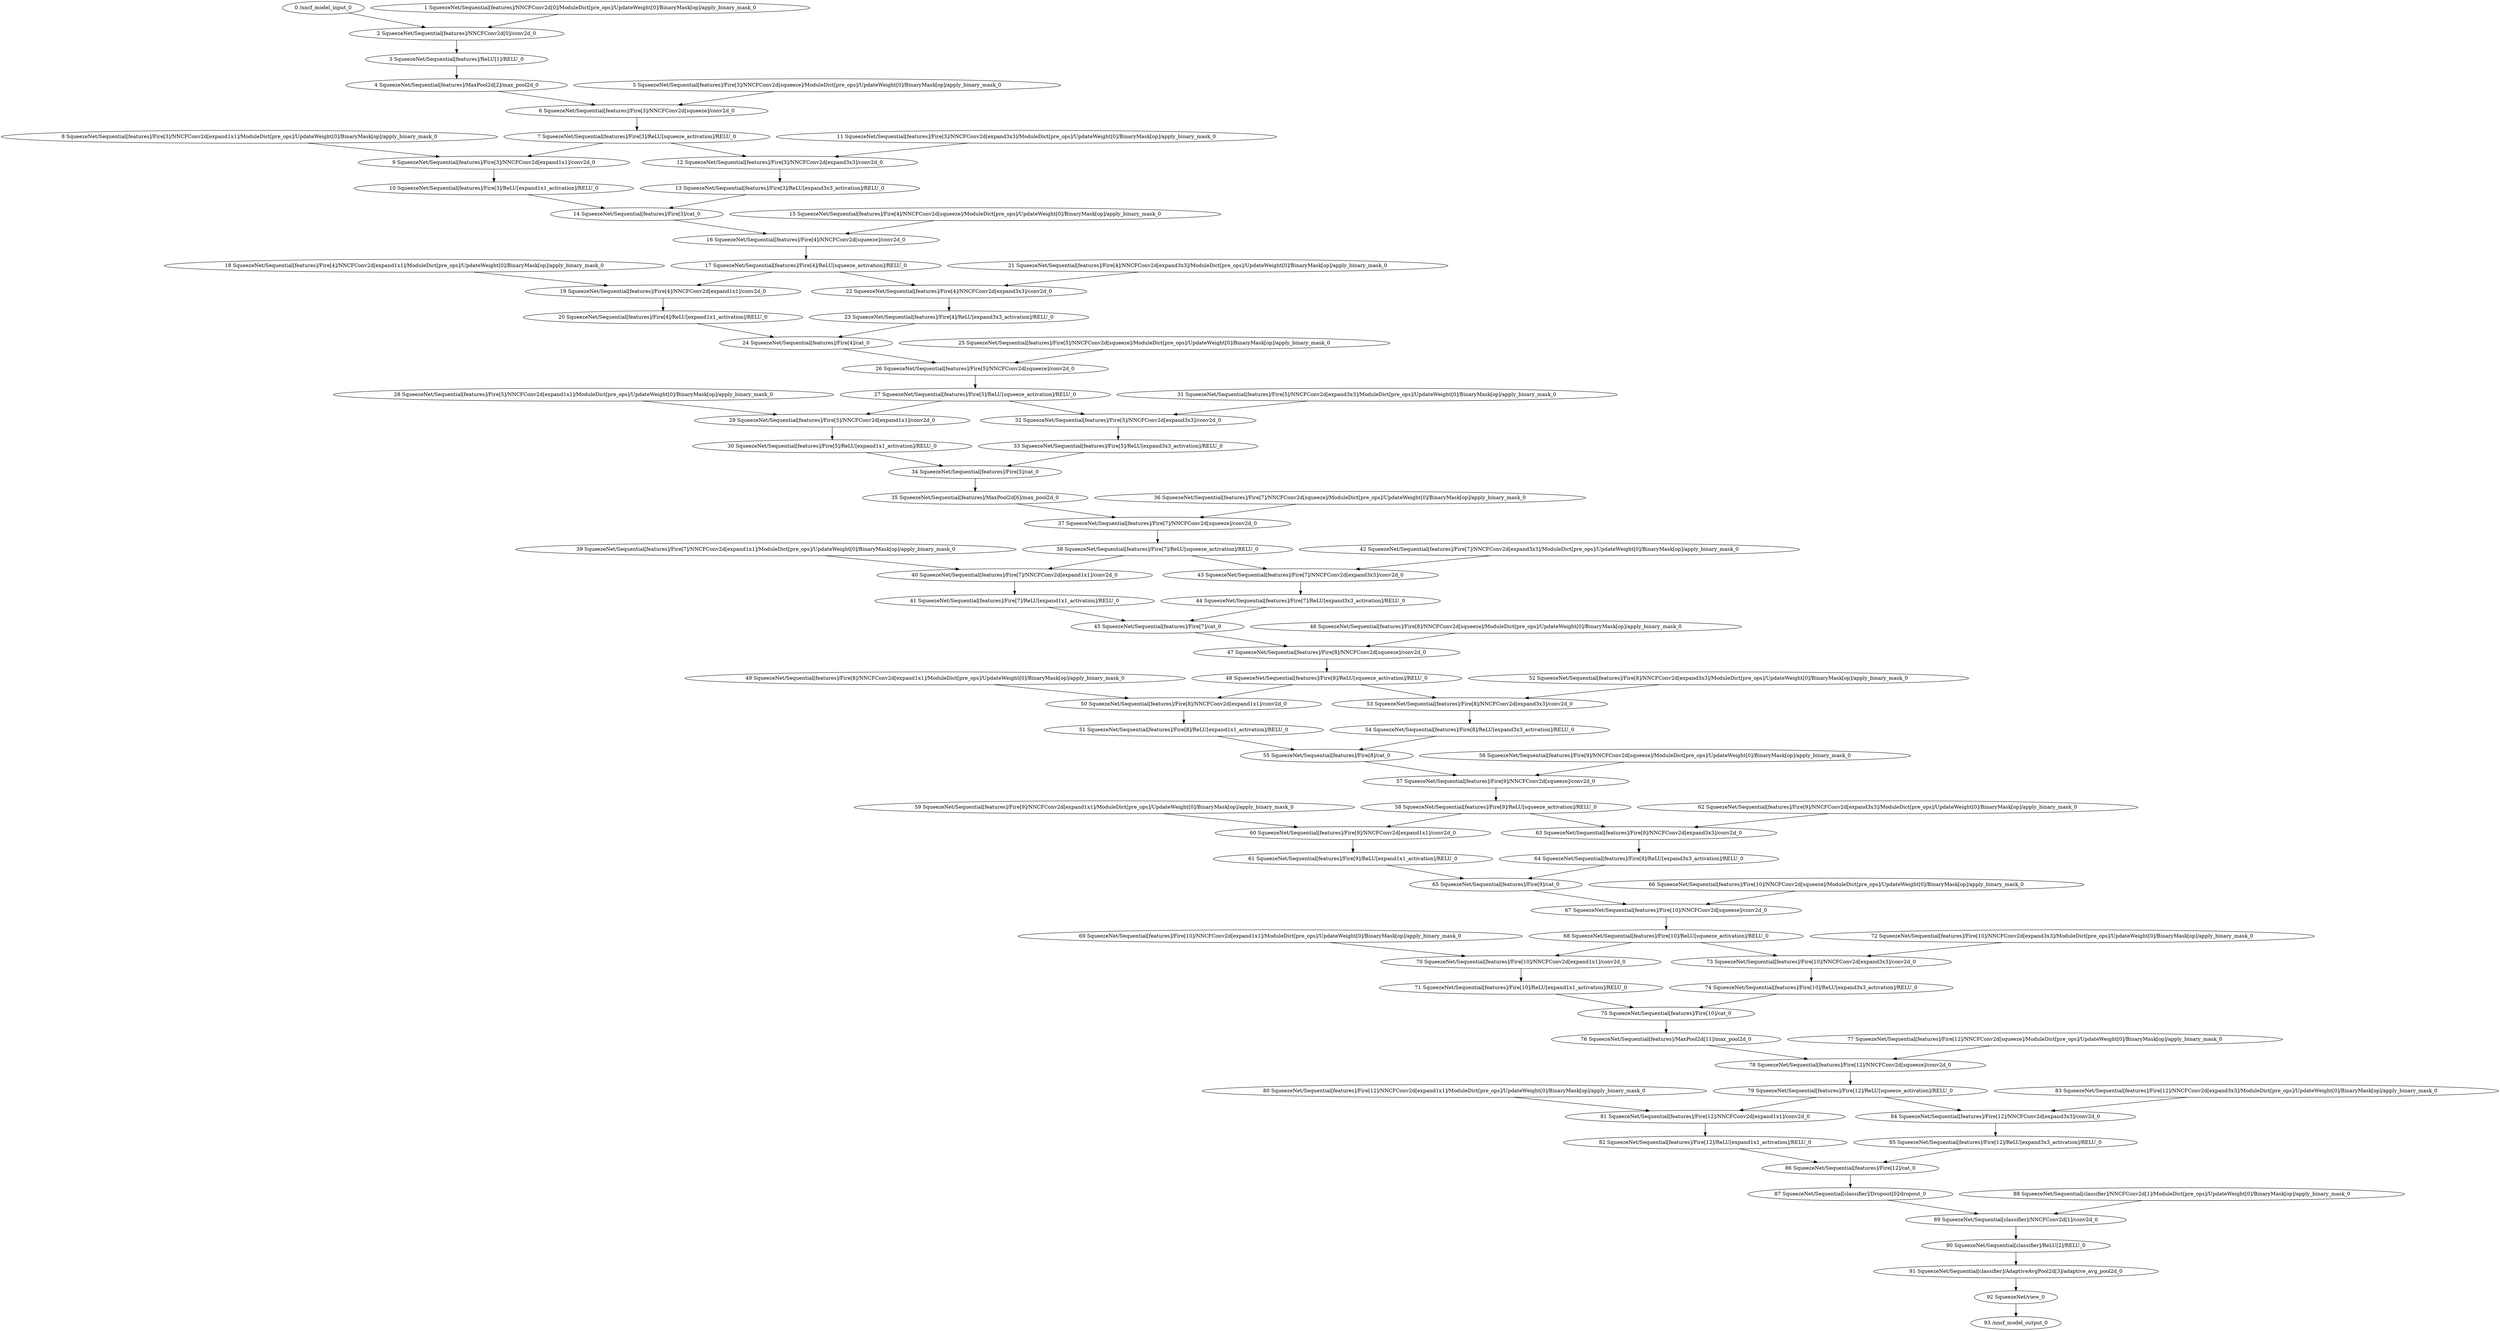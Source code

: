 strict digraph  {
"0 /nncf_model_input_0" [id=0, type=nncf_model_input];
"1 SqueezeNet/Sequential[features]/NNCFConv2d[0]/ModuleDict[pre_ops]/UpdateWeight[0]/BinaryMask[op]/apply_binary_mask_0" [id=1, type=apply_binary_mask];
"2 SqueezeNet/Sequential[features]/NNCFConv2d[0]/conv2d_0" [id=2, type=conv2d];
"3 SqueezeNet/Sequential[features]/ReLU[1]/RELU_0" [id=3, type=RELU];
"4 SqueezeNet/Sequential[features]/MaxPool2d[2]/max_pool2d_0" [id=4, type=max_pool2d];
"5 SqueezeNet/Sequential[features]/Fire[3]/NNCFConv2d[squeeze]/ModuleDict[pre_ops]/UpdateWeight[0]/BinaryMask[op]/apply_binary_mask_0" [id=5, type=apply_binary_mask];
"6 SqueezeNet/Sequential[features]/Fire[3]/NNCFConv2d[squeeze]/conv2d_0" [id=6, type=conv2d];
"7 SqueezeNet/Sequential[features]/Fire[3]/ReLU[squeeze_activation]/RELU_0" [id=7, type=RELU];
"8 SqueezeNet/Sequential[features]/Fire[3]/NNCFConv2d[expand1x1]/ModuleDict[pre_ops]/UpdateWeight[0]/BinaryMask[op]/apply_binary_mask_0" [id=8, type=apply_binary_mask];
"9 SqueezeNet/Sequential[features]/Fire[3]/NNCFConv2d[expand1x1]/conv2d_0" [id=9, type=conv2d];
"10 SqueezeNet/Sequential[features]/Fire[3]/ReLU[expand1x1_activation]/RELU_0" [id=10, type=RELU];
"11 SqueezeNet/Sequential[features]/Fire[3]/NNCFConv2d[expand3x3]/ModuleDict[pre_ops]/UpdateWeight[0]/BinaryMask[op]/apply_binary_mask_0" [id=11, type=apply_binary_mask];
"12 SqueezeNet/Sequential[features]/Fire[3]/NNCFConv2d[expand3x3]/conv2d_0" [id=12, type=conv2d];
"13 SqueezeNet/Sequential[features]/Fire[3]/ReLU[expand3x3_activation]/RELU_0" [id=13, type=RELU];
"14 SqueezeNet/Sequential[features]/Fire[3]/cat_0" [id=14, type=cat];
"15 SqueezeNet/Sequential[features]/Fire[4]/NNCFConv2d[squeeze]/ModuleDict[pre_ops]/UpdateWeight[0]/BinaryMask[op]/apply_binary_mask_0" [id=15, type=apply_binary_mask];
"16 SqueezeNet/Sequential[features]/Fire[4]/NNCFConv2d[squeeze]/conv2d_0" [id=16, type=conv2d];
"17 SqueezeNet/Sequential[features]/Fire[4]/ReLU[squeeze_activation]/RELU_0" [id=17, type=RELU];
"18 SqueezeNet/Sequential[features]/Fire[4]/NNCFConv2d[expand1x1]/ModuleDict[pre_ops]/UpdateWeight[0]/BinaryMask[op]/apply_binary_mask_0" [id=18, type=apply_binary_mask];
"19 SqueezeNet/Sequential[features]/Fire[4]/NNCFConv2d[expand1x1]/conv2d_0" [id=19, type=conv2d];
"20 SqueezeNet/Sequential[features]/Fire[4]/ReLU[expand1x1_activation]/RELU_0" [id=20, type=RELU];
"21 SqueezeNet/Sequential[features]/Fire[4]/NNCFConv2d[expand3x3]/ModuleDict[pre_ops]/UpdateWeight[0]/BinaryMask[op]/apply_binary_mask_0" [id=21, type=apply_binary_mask];
"22 SqueezeNet/Sequential[features]/Fire[4]/NNCFConv2d[expand3x3]/conv2d_0" [id=22, type=conv2d];
"23 SqueezeNet/Sequential[features]/Fire[4]/ReLU[expand3x3_activation]/RELU_0" [id=23, type=RELU];
"24 SqueezeNet/Sequential[features]/Fire[4]/cat_0" [id=24, type=cat];
"25 SqueezeNet/Sequential[features]/Fire[5]/NNCFConv2d[squeeze]/ModuleDict[pre_ops]/UpdateWeight[0]/BinaryMask[op]/apply_binary_mask_0" [id=25, type=apply_binary_mask];
"26 SqueezeNet/Sequential[features]/Fire[5]/NNCFConv2d[squeeze]/conv2d_0" [id=26, type=conv2d];
"27 SqueezeNet/Sequential[features]/Fire[5]/ReLU[squeeze_activation]/RELU_0" [id=27, type=RELU];
"28 SqueezeNet/Sequential[features]/Fire[5]/NNCFConv2d[expand1x1]/ModuleDict[pre_ops]/UpdateWeight[0]/BinaryMask[op]/apply_binary_mask_0" [id=28, type=apply_binary_mask];
"29 SqueezeNet/Sequential[features]/Fire[5]/NNCFConv2d[expand1x1]/conv2d_0" [id=29, type=conv2d];
"30 SqueezeNet/Sequential[features]/Fire[5]/ReLU[expand1x1_activation]/RELU_0" [id=30, type=RELU];
"31 SqueezeNet/Sequential[features]/Fire[5]/NNCFConv2d[expand3x3]/ModuleDict[pre_ops]/UpdateWeight[0]/BinaryMask[op]/apply_binary_mask_0" [id=31, type=apply_binary_mask];
"32 SqueezeNet/Sequential[features]/Fire[5]/NNCFConv2d[expand3x3]/conv2d_0" [id=32, type=conv2d];
"33 SqueezeNet/Sequential[features]/Fire[5]/ReLU[expand3x3_activation]/RELU_0" [id=33, type=RELU];
"34 SqueezeNet/Sequential[features]/Fire[5]/cat_0" [id=34, type=cat];
"35 SqueezeNet/Sequential[features]/MaxPool2d[6]/max_pool2d_0" [id=35, type=max_pool2d];
"36 SqueezeNet/Sequential[features]/Fire[7]/NNCFConv2d[squeeze]/ModuleDict[pre_ops]/UpdateWeight[0]/BinaryMask[op]/apply_binary_mask_0" [id=36, type=apply_binary_mask];
"37 SqueezeNet/Sequential[features]/Fire[7]/NNCFConv2d[squeeze]/conv2d_0" [id=37, type=conv2d];
"38 SqueezeNet/Sequential[features]/Fire[7]/ReLU[squeeze_activation]/RELU_0" [id=38, type=RELU];
"39 SqueezeNet/Sequential[features]/Fire[7]/NNCFConv2d[expand1x1]/ModuleDict[pre_ops]/UpdateWeight[0]/BinaryMask[op]/apply_binary_mask_0" [id=39, type=apply_binary_mask];
"40 SqueezeNet/Sequential[features]/Fire[7]/NNCFConv2d[expand1x1]/conv2d_0" [id=40, type=conv2d];
"41 SqueezeNet/Sequential[features]/Fire[7]/ReLU[expand1x1_activation]/RELU_0" [id=41, type=RELU];
"42 SqueezeNet/Sequential[features]/Fire[7]/NNCFConv2d[expand3x3]/ModuleDict[pre_ops]/UpdateWeight[0]/BinaryMask[op]/apply_binary_mask_0" [id=42, type=apply_binary_mask];
"43 SqueezeNet/Sequential[features]/Fire[7]/NNCFConv2d[expand3x3]/conv2d_0" [id=43, type=conv2d];
"44 SqueezeNet/Sequential[features]/Fire[7]/ReLU[expand3x3_activation]/RELU_0" [id=44, type=RELU];
"45 SqueezeNet/Sequential[features]/Fire[7]/cat_0" [id=45, type=cat];
"46 SqueezeNet/Sequential[features]/Fire[8]/NNCFConv2d[squeeze]/ModuleDict[pre_ops]/UpdateWeight[0]/BinaryMask[op]/apply_binary_mask_0" [id=46, type=apply_binary_mask];
"47 SqueezeNet/Sequential[features]/Fire[8]/NNCFConv2d[squeeze]/conv2d_0" [id=47, type=conv2d];
"48 SqueezeNet/Sequential[features]/Fire[8]/ReLU[squeeze_activation]/RELU_0" [id=48, type=RELU];
"49 SqueezeNet/Sequential[features]/Fire[8]/NNCFConv2d[expand1x1]/ModuleDict[pre_ops]/UpdateWeight[0]/BinaryMask[op]/apply_binary_mask_0" [id=49, type=apply_binary_mask];
"50 SqueezeNet/Sequential[features]/Fire[8]/NNCFConv2d[expand1x1]/conv2d_0" [id=50, type=conv2d];
"51 SqueezeNet/Sequential[features]/Fire[8]/ReLU[expand1x1_activation]/RELU_0" [id=51, type=RELU];
"52 SqueezeNet/Sequential[features]/Fire[8]/NNCFConv2d[expand3x3]/ModuleDict[pre_ops]/UpdateWeight[0]/BinaryMask[op]/apply_binary_mask_0" [id=52, type=apply_binary_mask];
"53 SqueezeNet/Sequential[features]/Fire[8]/NNCFConv2d[expand3x3]/conv2d_0" [id=53, type=conv2d];
"54 SqueezeNet/Sequential[features]/Fire[8]/ReLU[expand3x3_activation]/RELU_0" [id=54, type=RELU];
"55 SqueezeNet/Sequential[features]/Fire[8]/cat_0" [id=55, type=cat];
"56 SqueezeNet/Sequential[features]/Fire[9]/NNCFConv2d[squeeze]/ModuleDict[pre_ops]/UpdateWeight[0]/BinaryMask[op]/apply_binary_mask_0" [id=56, type=apply_binary_mask];
"57 SqueezeNet/Sequential[features]/Fire[9]/NNCFConv2d[squeeze]/conv2d_0" [id=57, type=conv2d];
"58 SqueezeNet/Sequential[features]/Fire[9]/ReLU[squeeze_activation]/RELU_0" [id=58, type=RELU];
"59 SqueezeNet/Sequential[features]/Fire[9]/NNCFConv2d[expand1x1]/ModuleDict[pre_ops]/UpdateWeight[0]/BinaryMask[op]/apply_binary_mask_0" [id=59, type=apply_binary_mask];
"60 SqueezeNet/Sequential[features]/Fire[9]/NNCFConv2d[expand1x1]/conv2d_0" [id=60, type=conv2d];
"61 SqueezeNet/Sequential[features]/Fire[9]/ReLU[expand1x1_activation]/RELU_0" [id=61, type=RELU];
"62 SqueezeNet/Sequential[features]/Fire[9]/NNCFConv2d[expand3x3]/ModuleDict[pre_ops]/UpdateWeight[0]/BinaryMask[op]/apply_binary_mask_0" [id=62, type=apply_binary_mask];
"63 SqueezeNet/Sequential[features]/Fire[9]/NNCFConv2d[expand3x3]/conv2d_0" [id=63, type=conv2d];
"64 SqueezeNet/Sequential[features]/Fire[9]/ReLU[expand3x3_activation]/RELU_0" [id=64, type=RELU];
"65 SqueezeNet/Sequential[features]/Fire[9]/cat_0" [id=65, type=cat];
"66 SqueezeNet/Sequential[features]/Fire[10]/NNCFConv2d[squeeze]/ModuleDict[pre_ops]/UpdateWeight[0]/BinaryMask[op]/apply_binary_mask_0" [id=66, type=apply_binary_mask];
"67 SqueezeNet/Sequential[features]/Fire[10]/NNCFConv2d[squeeze]/conv2d_0" [id=67, type=conv2d];
"68 SqueezeNet/Sequential[features]/Fire[10]/ReLU[squeeze_activation]/RELU_0" [id=68, type=RELU];
"69 SqueezeNet/Sequential[features]/Fire[10]/NNCFConv2d[expand1x1]/ModuleDict[pre_ops]/UpdateWeight[0]/BinaryMask[op]/apply_binary_mask_0" [id=69, type=apply_binary_mask];
"70 SqueezeNet/Sequential[features]/Fire[10]/NNCFConv2d[expand1x1]/conv2d_0" [id=70, type=conv2d];
"71 SqueezeNet/Sequential[features]/Fire[10]/ReLU[expand1x1_activation]/RELU_0" [id=71, type=RELU];
"72 SqueezeNet/Sequential[features]/Fire[10]/NNCFConv2d[expand3x3]/ModuleDict[pre_ops]/UpdateWeight[0]/BinaryMask[op]/apply_binary_mask_0" [id=72, type=apply_binary_mask];
"73 SqueezeNet/Sequential[features]/Fire[10]/NNCFConv2d[expand3x3]/conv2d_0" [id=73, type=conv2d];
"74 SqueezeNet/Sequential[features]/Fire[10]/ReLU[expand3x3_activation]/RELU_0" [id=74, type=RELU];
"75 SqueezeNet/Sequential[features]/Fire[10]/cat_0" [id=75, type=cat];
"76 SqueezeNet/Sequential[features]/MaxPool2d[11]/max_pool2d_0" [id=76, type=max_pool2d];
"77 SqueezeNet/Sequential[features]/Fire[12]/NNCFConv2d[squeeze]/ModuleDict[pre_ops]/UpdateWeight[0]/BinaryMask[op]/apply_binary_mask_0" [id=77, type=apply_binary_mask];
"78 SqueezeNet/Sequential[features]/Fire[12]/NNCFConv2d[squeeze]/conv2d_0" [id=78, type=conv2d];
"79 SqueezeNet/Sequential[features]/Fire[12]/ReLU[squeeze_activation]/RELU_0" [id=79, type=RELU];
"80 SqueezeNet/Sequential[features]/Fire[12]/NNCFConv2d[expand1x1]/ModuleDict[pre_ops]/UpdateWeight[0]/BinaryMask[op]/apply_binary_mask_0" [id=80, type=apply_binary_mask];
"81 SqueezeNet/Sequential[features]/Fire[12]/NNCFConv2d[expand1x1]/conv2d_0" [id=81, type=conv2d];
"82 SqueezeNet/Sequential[features]/Fire[12]/ReLU[expand1x1_activation]/RELU_0" [id=82, type=RELU];
"83 SqueezeNet/Sequential[features]/Fire[12]/NNCFConv2d[expand3x3]/ModuleDict[pre_ops]/UpdateWeight[0]/BinaryMask[op]/apply_binary_mask_0" [id=83, type=apply_binary_mask];
"84 SqueezeNet/Sequential[features]/Fire[12]/NNCFConv2d[expand3x3]/conv2d_0" [id=84, type=conv2d];
"85 SqueezeNet/Sequential[features]/Fire[12]/ReLU[expand3x3_activation]/RELU_0" [id=85, type=RELU];
"86 SqueezeNet/Sequential[features]/Fire[12]/cat_0" [id=86, type=cat];
"87 SqueezeNet/Sequential[classifier]/Dropout[0]/dropout_0" [id=87, type=dropout];
"88 SqueezeNet/Sequential[classifier]/NNCFConv2d[1]/ModuleDict[pre_ops]/UpdateWeight[0]/BinaryMask[op]/apply_binary_mask_0" [id=88, type=apply_binary_mask];
"89 SqueezeNet/Sequential[classifier]/NNCFConv2d[1]/conv2d_0" [id=89, type=conv2d];
"90 SqueezeNet/Sequential[classifier]/ReLU[2]/RELU_0" [id=90, type=RELU];
"91 SqueezeNet/Sequential[classifier]/AdaptiveAvgPool2d[3]/adaptive_avg_pool2d_0" [id=91, type=adaptive_avg_pool2d];
"92 SqueezeNet/view_0" [id=92, type=view];
"93 /nncf_model_output_0" [id=93, type=nncf_model_output];
"0 /nncf_model_input_0" -> "2 SqueezeNet/Sequential[features]/NNCFConv2d[0]/conv2d_0";
"1 SqueezeNet/Sequential[features]/NNCFConv2d[0]/ModuleDict[pre_ops]/UpdateWeight[0]/BinaryMask[op]/apply_binary_mask_0" -> "2 SqueezeNet/Sequential[features]/NNCFConv2d[0]/conv2d_0";
"2 SqueezeNet/Sequential[features]/NNCFConv2d[0]/conv2d_0" -> "3 SqueezeNet/Sequential[features]/ReLU[1]/RELU_0";
"3 SqueezeNet/Sequential[features]/ReLU[1]/RELU_0" -> "4 SqueezeNet/Sequential[features]/MaxPool2d[2]/max_pool2d_0";
"4 SqueezeNet/Sequential[features]/MaxPool2d[2]/max_pool2d_0" -> "6 SqueezeNet/Sequential[features]/Fire[3]/NNCFConv2d[squeeze]/conv2d_0";
"5 SqueezeNet/Sequential[features]/Fire[3]/NNCFConv2d[squeeze]/ModuleDict[pre_ops]/UpdateWeight[0]/BinaryMask[op]/apply_binary_mask_0" -> "6 SqueezeNet/Sequential[features]/Fire[3]/NNCFConv2d[squeeze]/conv2d_0";
"6 SqueezeNet/Sequential[features]/Fire[3]/NNCFConv2d[squeeze]/conv2d_0" -> "7 SqueezeNet/Sequential[features]/Fire[3]/ReLU[squeeze_activation]/RELU_0";
"7 SqueezeNet/Sequential[features]/Fire[3]/ReLU[squeeze_activation]/RELU_0" -> "9 SqueezeNet/Sequential[features]/Fire[3]/NNCFConv2d[expand1x1]/conv2d_0";
"8 SqueezeNet/Sequential[features]/Fire[3]/NNCFConv2d[expand1x1]/ModuleDict[pre_ops]/UpdateWeight[0]/BinaryMask[op]/apply_binary_mask_0" -> "9 SqueezeNet/Sequential[features]/Fire[3]/NNCFConv2d[expand1x1]/conv2d_0";
"7 SqueezeNet/Sequential[features]/Fire[3]/ReLU[squeeze_activation]/RELU_0" -> "12 SqueezeNet/Sequential[features]/Fire[3]/NNCFConv2d[expand3x3]/conv2d_0";
"9 SqueezeNet/Sequential[features]/Fire[3]/NNCFConv2d[expand1x1]/conv2d_0" -> "10 SqueezeNet/Sequential[features]/Fire[3]/ReLU[expand1x1_activation]/RELU_0";
"10 SqueezeNet/Sequential[features]/Fire[3]/ReLU[expand1x1_activation]/RELU_0" -> "14 SqueezeNet/Sequential[features]/Fire[3]/cat_0";
"11 SqueezeNet/Sequential[features]/Fire[3]/NNCFConv2d[expand3x3]/ModuleDict[pre_ops]/UpdateWeight[0]/BinaryMask[op]/apply_binary_mask_0" -> "12 SqueezeNet/Sequential[features]/Fire[3]/NNCFConv2d[expand3x3]/conv2d_0";
"12 SqueezeNet/Sequential[features]/Fire[3]/NNCFConv2d[expand3x3]/conv2d_0" -> "13 SqueezeNet/Sequential[features]/Fire[3]/ReLU[expand3x3_activation]/RELU_0";
"13 SqueezeNet/Sequential[features]/Fire[3]/ReLU[expand3x3_activation]/RELU_0" -> "14 SqueezeNet/Sequential[features]/Fire[3]/cat_0";
"14 SqueezeNet/Sequential[features]/Fire[3]/cat_0" -> "16 SqueezeNet/Sequential[features]/Fire[4]/NNCFConv2d[squeeze]/conv2d_0";
"15 SqueezeNet/Sequential[features]/Fire[4]/NNCFConv2d[squeeze]/ModuleDict[pre_ops]/UpdateWeight[0]/BinaryMask[op]/apply_binary_mask_0" -> "16 SqueezeNet/Sequential[features]/Fire[4]/NNCFConv2d[squeeze]/conv2d_0";
"16 SqueezeNet/Sequential[features]/Fire[4]/NNCFConv2d[squeeze]/conv2d_0" -> "17 SqueezeNet/Sequential[features]/Fire[4]/ReLU[squeeze_activation]/RELU_0";
"17 SqueezeNet/Sequential[features]/Fire[4]/ReLU[squeeze_activation]/RELU_0" -> "19 SqueezeNet/Sequential[features]/Fire[4]/NNCFConv2d[expand1x1]/conv2d_0";
"17 SqueezeNet/Sequential[features]/Fire[4]/ReLU[squeeze_activation]/RELU_0" -> "22 SqueezeNet/Sequential[features]/Fire[4]/NNCFConv2d[expand3x3]/conv2d_0";
"18 SqueezeNet/Sequential[features]/Fire[4]/NNCFConv2d[expand1x1]/ModuleDict[pre_ops]/UpdateWeight[0]/BinaryMask[op]/apply_binary_mask_0" -> "19 SqueezeNet/Sequential[features]/Fire[4]/NNCFConv2d[expand1x1]/conv2d_0";
"19 SqueezeNet/Sequential[features]/Fire[4]/NNCFConv2d[expand1x1]/conv2d_0" -> "20 SqueezeNet/Sequential[features]/Fire[4]/ReLU[expand1x1_activation]/RELU_0";
"20 SqueezeNet/Sequential[features]/Fire[4]/ReLU[expand1x1_activation]/RELU_0" -> "24 SqueezeNet/Sequential[features]/Fire[4]/cat_0";
"21 SqueezeNet/Sequential[features]/Fire[4]/NNCFConv2d[expand3x3]/ModuleDict[pre_ops]/UpdateWeight[0]/BinaryMask[op]/apply_binary_mask_0" -> "22 SqueezeNet/Sequential[features]/Fire[4]/NNCFConv2d[expand3x3]/conv2d_0";
"22 SqueezeNet/Sequential[features]/Fire[4]/NNCFConv2d[expand3x3]/conv2d_0" -> "23 SqueezeNet/Sequential[features]/Fire[4]/ReLU[expand3x3_activation]/RELU_0";
"23 SqueezeNet/Sequential[features]/Fire[4]/ReLU[expand3x3_activation]/RELU_0" -> "24 SqueezeNet/Sequential[features]/Fire[4]/cat_0";
"24 SqueezeNet/Sequential[features]/Fire[4]/cat_0" -> "26 SqueezeNet/Sequential[features]/Fire[5]/NNCFConv2d[squeeze]/conv2d_0";
"25 SqueezeNet/Sequential[features]/Fire[5]/NNCFConv2d[squeeze]/ModuleDict[pre_ops]/UpdateWeight[0]/BinaryMask[op]/apply_binary_mask_0" -> "26 SqueezeNet/Sequential[features]/Fire[5]/NNCFConv2d[squeeze]/conv2d_0";
"26 SqueezeNet/Sequential[features]/Fire[5]/NNCFConv2d[squeeze]/conv2d_0" -> "27 SqueezeNet/Sequential[features]/Fire[5]/ReLU[squeeze_activation]/RELU_0";
"27 SqueezeNet/Sequential[features]/Fire[5]/ReLU[squeeze_activation]/RELU_0" -> "29 SqueezeNet/Sequential[features]/Fire[5]/NNCFConv2d[expand1x1]/conv2d_0";
"27 SqueezeNet/Sequential[features]/Fire[5]/ReLU[squeeze_activation]/RELU_0" -> "32 SqueezeNet/Sequential[features]/Fire[5]/NNCFConv2d[expand3x3]/conv2d_0";
"28 SqueezeNet/Sequential[features]/Fire[5]/NNCFConv2d[expand1x1]/ModuleDict[pre_ops]/UpdateWeight[0]/BinaryMask[op]/apply_binary_mask_0" -> "29 SqueezeNet/Sequential[features]/Fire[5]/NNCFConv2d[expand1x1]/conv2d_0";
"29 SqueezeNet/Sequential[features]/Fire[5]/NNCFConv2d[expand1x1]/conv2d_0" -> "30 SqueezeNet/Sequential[features]/Fire[5]/ReLU[expand1x1_activation]/RELU_0";
"30 SqueezeNet/Sequential[features]/Fire[5]/ReLU[expand1x1_activation]/RELU_0" -> "34 SqueezeNet/Sequential[features]/Fire[5]/cat_0";
"31 SqueezeNet/Sequential[features]/Fire[5]/NNCFConv2d[expand3x3]/ModuleDict[pre_ops]/UpdateWeight[0]/BinaryMask[op]/apply_binary_mask_0" -> "32 SqueezeNet/Sequential[features]/Fire[5]/NNCFConv2d[expand3x3]/conv2d_0";
"32 SqueezeNet/Sequential[features]/Fire[5]/NNCFConv2d[expand3x3]/conv2d_0" -> "33 SqueezeNet/Sequential[features]/Fire[5]/ReLU[expand3x3_activation]/RELU_0";
"33 SqueezeNet/Sequential[features]/Fire[5]/ReLU[expand3x3_activation]/RELU_0" -> "34 SqueezeNet/Sequential[features]/Fire[5]/cat_0";
"34 SqueezeNet/Sequential[features]/Fire[5]/cat_0" -> "35 SqueezeNet/Sequential[features]/MaxPool2d[6]/max_pool2d_0";
"35 SqueezeNet/Sequential[features]/MaxPool2d[6]/max_pool2d_0" -> "37 SqueezeNet/Sequential[features]/Fire[7]/NNCFConv2d[squeeze]/conv2d_0";
"36 SqueezeNet/Sequential[features]/Fire[7]/NNCFConv2d[squeeze]/ModuleDict[pre_ops]/UpdateWeight[0]/BinaryMask[op]/apply_binary_mask_0" -> "37 SqueezeNet/Sequential[features]/Fire[7]/NNCFConv2d[squeeze]/conv2d_0";
"37 SqueezeNet/Sequential[features]/Fire[7]/NNCFConv2d[squeeze]/conv2d_0" -> "38 SqueezeNet/Sequential[features]/Fire[7]/ReLU[squeeze_activation]/RELU_0";
"38 SqueezeNet/Sequential[features]/Fire[7]/ReLU[squeeze_activation]/RELU_0" -> "40 SqueezeNet/Sequential[features]/Fire[7]/NNCFConv2d[expand1x1]/conv2d_0";
"38 SqueezeNet/Sequential[features]/Fire[7]/ReLU[squeeze_activation]/RELU_0" -> "43 SqueezeNet/Sequential[features]/Fire[7]/NNCFConv2d[expand3x3]/conv2d_0";
"39 SqueezeNet/Sequential[features]/Fire[7]/NNCFConv2d[expand1x1]/ModuleDict[pre_ops]/UpdateWeight[0]/BinaryMask[op]/apply_binary_mask_0" -> "40 SqueezeNet/Sequential[features]/Fire[7]/NNCFConv2d[expand1x1]/conv2d_0";
"40 SqueezeNet/Sequential[features]/Fire[7]/NNCFConv2d[expand1x1]/conv2d_0" -> "41 SqueezeNet/Sequential[features]/Fire[7]/ReLU[expand1x1_activation]/RELU_0";
"41 SqueezeNet/Sequential[features]/Fire[7]/ReLU[expand1x1_activation]/RELU_0" -> "45 SqueezeNet/Sequential[features]/Fire[7]/cat_0";
"42 SqueezeNet/Sequential[features]/Fire[7]/NNCFConv2d[expand3x3]/ModuleDict[pre_ops]/UpdateWeight[0]/BinaryMask[op]/apply_binary_mask_0" -> "43 SqueezeNet/Sequential[features]/Fire[7]/NNCFConv2d[expand3x3]/conv2d_0";
"43 SqueezeNet/Sequential[features]/Fire[7]/NNCFConv2d[expand3x3]/conv2d_0" -> "44 SqueezeNet/Sequential[features]/Fire[7]/ReLU[expand3x3_activation]/RELU_0";
"44 SqueezeNet/Sequential[features]/Fire[7]/ReLU[expand3x3_activation]/RELU_0" -> "45 SqueezeNet/Sequential[features]/Fire[7]/cat_0";
"45 SqueezeNet/Sequential[features]/Fire[7]/cat_0" -> "47 SqueezeNet/Sequential[features]/Fire[8]/NNCFConv2d[squeeze]/conv2d_0";
"46 SqueezeNet/Sequential[features]/Fire[8]/NNCFConv2d[squeeze]/ModuleDict[pre_ops]/UpdateWeight[0]/BinaryMask[op]/apply_binary_mask_0" -> "47 SqueezeNet/Sequential[features]/Fire[8]/NNCFConv2d[squeeze]/conv2d_0";
"47 SqueezeNet/Sequential[features]/Fire[8]/NNCFConv2d[squeeze]/conv2d_0" -> "48 SqueezeNet/Sequential[features]/Fire[8]/ReLU[squeeze_activation]/RELU_0";
"48 SqueezeNet/Sequential[features]/Fire[8]/ReLU[squeeze_activation]/RELU_0" -> "50 SqueezeNet/Sequential[features]/Fire[8]/NNCFConv2d[expand1x1]/conv2d_0";
"48 SqueezeNet/Sequential[features]/Fire[8]/ReLU[squeeze_activation]/RELU_0" -> "53 SqueezeNet/Sequential[features]/Fire[8]/NNCFConv2d[expand3x3]/conv2d_0";
"49 SqueezeNet/Sequential[features]/Fire[8]/NNCFConv2d[expand1x1]/ModuleDict[pre_ops]/UpdateWeight[0]/BinaryMask[op]/apply_binary_mask_0" -> "50 SqueezeNet/Sequential[features]/Fire[8]/NNCFConv2d[expand1x1]/conv2d_0";
"50 SqueezeNet/Sequential[features]/Fire[8]/NNCFConv2d[expand1x1]/conv2d_0" -> "51 SqueezeNet/Sequential[features]/Fire[8]/ReLU[expand1x1_activation]/RELU_0";
"51 SqueezeNet/Sequential[features]/Fire[8]/ReLU[expand1x1_activation]/RELU_0" -> "55 SqueezeNet/Sequential[features]/Fire[8]/cat_0";
"52 SqueezeNet/Sequential[features]/Fire[8]/NNCFConv2d[expand3x3]/ModuleDict[pre_ops]/UpdateWeight[0]/BinaryMask[op]/apply_binary_mask_0" -> "53 SqueezeNet/Sequential[features]/Fire[8]/NNCFConv2d[expand3x3]/conv2d_0";
"53 SqueezeNet/Sequential[features]/Fire[8]/NNCFConv2d[expand3x3]/conv2d_0" -> "54 SqueezeNet/Sequential[features]/Fire[8]/ReLU[expand3x3_activation]/RELU_0";
"54 SqueezeNet/Sequential[features]/Fire[8]/ReLU[expand3x3_activation]/RELU_0" -> "55 SqueezeNet/Sequential[features]/Fire[8]/cat_0";
"55 SqueezeNet/Sequential[features]/Fire[8]/cat_0" -> "57 SqueezeNet/Sequential[features]/Fire[9]/NNCFConv2d[squeeze]/conv2d_0";
"56 SqueezeNet/Sequential[features]/Fire[9]/NNCFConv2d[squeeze]/ModuleDict[pre_ops]/UpdateWeight[0]/BinaryMask[op]/apply_binary_mask_0" -> "57 SqueezeNet/Sequential[features]/Fire[9]/NNCFConv2d[squeeze]/conv2d_0";
"57 SqueezeNet/Sequential[features]/Fire[9]/NNCFConv2d[squeeze]/conv2d_0" -> "58 SqueezeNet/Sequential[features]/Fire[9]/ReLU[squeeze_activation]/RELU_0";
"58 SqueezeNet/Sequential[features]/Fire[9]/ReLU[squeeze_activation]/RELU_0" -> "60 SqueezeNet/Sequential[features]/Fire[9]/NNCFConv2d[expand1x1]/conv2d_0";
"58 SqueezeNet/Sequential[features]/Fire[9]/ReLU[squeeze_activation]/RELU_0" -> "63 SqueezeNet/Sequential[features]/Fire[9]/NNCFConv2d[expand3x3]/conv2d_0";
"59 SqueezeNet/Sequential[features]/Fire[9]/NNCFConv2d[expand1x1]/ModuleDict[pre_ops]/UpdateWeight[0]/BinaryMask[op]/apply_binary_mask_0" -> "60 SqueezeNet/Sequential[features]/Fire[9]/NNCFConv2d[expand1x1]/conv2d_0";
"60 SqueezeNet/Sequential[features]/Fire[9]/NNCFConv2d[expand1x1]/conv2d_0" -> "61 SqueezeNet/Sequential[features]/Fire[9]/ReLU[expand1x1_activation]/RELU_0";
"61 SqueezeNet/Sequential[features]/Fire[9]/ReLU[expand1x1_activation]/RELU_0" -> "65 SqueezeNet/Sequential[features]/Fire[9]/cat_0";
"62 SqueezeNet/Sequential[features]/Fire[9]/NNCFConv2d[expand3x3]/ModuleDict[pre_ops]/UpdateWeight[0]/BinaryMask[op]/apply_binary_mask_0" -> "63 SqueezeNet/Sequential[features]/Fire[9]/NNCFConv2d[expand3x3]/conv2d_0";
"63 SqueezeNet/Sequential[features]/Fire[9]/NNCFConv2d[expand3x3]/conv2d_0" -> "64 SqueezeNet/Sequential[features]/Fire[9]/ReLU[expand3x3_activation]/RELU_0";
"64 SqueezeNet/Sequential[features]/Fire[9]/ReLU[expand3x3_activation]/RELU_0" -> "65 SqueezeNet/Sequential[features]/Fire[9]/cat_0";
"65 SqueezeNet/Sequential[features]/Fire[9]/cat_0" -> "67 SqueezeNet/Sequential[features]/Fire[10]/NNCFConv2d[squeeze]/conv2d_0";
"66 SqueezeNet/Sequential[features]/Fire[10]/NNCFConv2d[squeeze]/ModuleDict[pre_ops]/UpdateWeight[0]/BinaryMask[op]/apply_binary_mask_0" -> "67 SqueezeNet/Sequential[features]/Fire[10]/NNCFConv2d[squeeze]/conv2d_0";
"67 SqueezeNet/Sequential[features]/Fire[10]/NNCFConv2d[squeeze]/conv2d_0" -> "68 SqueezeNet/Sequential[features]/Fire[10]/ReLU[squeeze_activation]/RELU_0";
"68 SqueezeNet/Sequential[features]/Fire[10]/ReLU[squeeze_activation]/RELU_0" -> "70 SqueezeNet/Sequential[features]/Fire[10]/NNCFConv2d[expand1x1]/conv2d_0";
"68 SqueezeNet/Sequential[features]/Fire[10]/ReLU[squeeze_activation]/RELU_0" -> "73 SqueezeNet/Sequential[features]/Fire[10]/NNCFConv2d[expand3x3]/conv2d_0";
"69 SqueezeNet/Sequential[features]/Fire[10]/NNCFConv2d[expand1x1]/ModuleDict[pre_ops]/UpdateWeight[0]/BinaryMask[op]/apply_binary_mask_0" -> "70 SqueezeNet/Sequential[features]/Fire[10]/NNCFConv2d[expand1x1]/conv2d_0";
"70 SqueezeNet/Sequential[features]/Fire[10]/NNCFConv2d[expand1x1]/conv2d_0" -> "71 SqueezeNet/Sequential[features]/Fire[10]/ReLU[expand1x1_activation]/RELU_0";
"71 SqueezeNet/Sequential[features]/Fire[10]/ReLU[expand1x1_activation]/RELU_0" -> "75 SqueezeNet/Sequential[features]/Fire[10]/cat_0";
"72 SqueezeNet/Sequential[features]/Fire[10]/NNCFConv2d[expand3x3]/ModuleDict[pre_ops]/UpdateWeight[0]/BinaryMask[op]/apply_binary_mask_0" -> "73 SqueezeNet/Sequential[features]/Fire[10]/NNCFConv2d[expand3x3]/conv2d_0";
"73 SqueezeNet/Sequential[features]/Fire[10]/NNCFConv2d[expand3x3]/conv2d_0" -> "74 SqueezeNet/Sequential[features]/Fire[10]/ReLU[expand3x3_activation]/RELU_0";
"74 SqueezeNet/Sequential[features]/Fire[10]/ReLU[expand3x3_activation]/RELU_0" -> "75 SqueezeNet/Sequential[features]/Fire[10]/cat_0";
"75 SqueezeNet/Sequential[features]/Fire[10]/cat_0" -> "76 SqueezeNet/Sequential[features]/MaxPool2d[11]/max_pool2d_0";
"76 SqueezeNet/Sequential[features]/MaxPool2d[11]/max_pool2d_0" -> "78 SqueezeNet/Sequential[features]/Fire[12]/NNCFConv2d[squeeze]/conv2d_0";
"77 SqueezeNet/Sequential[features]/Fire[12]/NNCFConv2d[squeeze]/ModuleDict[pre_ops]/UpdateWeight[0]/BinaryMask[op]/apply_binary_mask_0" -> "78 SqueezeNet/Sequential[features]/Fire[12]/NNCFConv2d[squeeze]/conv2d_0";
"78 SqueezeNet/Sequential[features]/Fire[12]/NNCFConv2d[squeeze]/conv2d_0" -> "79 SqueezeNet/Sequential[features]/Fire[12]/ReLU[squeeze_activation]/RELU_0";
"79 SqueezeNet/Sequential[features]/Fire[12]/ReLU[squeeze_activation]/RELU_0" -> "81 SqueezeNet/Sequential[features]/Fire[12]/NNCFConv2d[expand1x1]/conv2d_0";
"79 SqueezeNet/Sequential[features]/Fire[12]/ReLU[squeeze_activation]/RELU_0" -> "84 SqueezeNet/Sequential[features]/Fire[12]/NNCFConv2d[expand3x3]/conv2d_0";
"80 SqueezeNet/Sequential[features]/Fire[12]/NNCFConv2d[expand1x1]/ModuleDict[pre_ops]/UpdateWeight[0]/BinaryMask[op]/apply_binary_mask_0" -> "81 SqueezeNet/Sequential[features]/Fire[12]/NNCFConv2d[expand1x1]/conv2d_0";
"81 SqueezeNet/Sequential[features]/Fire[12]/NNCFConv2d[expand1x1]/conv2d_0" -> "82 SqueezeNet/Sequential[features]/Fire[12]/ReLU[expand1x1_activation]/RELU_0";
"82 SqueezeNet/Sequential[features]/Fire[12]/ReLU[expand1x1_activation]/RELU_0" -> "86 SqueezeNet/Sequential[features]/Fire[12]/cat_0";
"83 SqueezeNet/Sequential[features]/Fire[12]/NNCFConv2d[expand3x3]/ModuleDict[pre_ops]/UpdateWeight[0]/BinaryMask[op]/apply_binary_mask_0" -> "84 SqueezeNet/Sequential[features]/Fire[12]/NNCFConv2d[expand3x3]/conv2d_0";
"84 SqueezeNet/Sequential[features]/Fire[12]/NNCFConv2d[expand3x3]/conv2d_0" -> "85 SqueezeNet/Sequential[features]/Fire[12]/ReLU[expand3x3_activation]/RELU_0";
"85 SqueezeNet/Sequential[features]/Fire[12]/ReLU[expand3x3_activation]/RELU_0" -> "86 SqueezeNet/Sequential[features]/Fire[12]/cat_0";
"86 SqueezeNet/Sequential[features]/Fire[12]/cat_0" -> "87 SqueezeNet/Sequential[classifier]/Dropout[0]/dropout_0";
"87 SqueezeNet/Sequential[classifier]/Dropout[0]/dropout_0" -> "89 SqueezeNet/Sequential[classifier]/NNCFConv2d[1]/conv2d_0";
"88 SqueezeNet/Sequential[classifier]/NNCFConv2d[1]/ModuleDict[pre_ops]/UpdateWeight[0]/BinaryMask[op]/apply_binary_mask_0" -> "89 SqueezeNet/Sequential[classifier]/NNCFConv2d[1]/conv2d_0";
"89 SqueezeNet/Sequential[classifier]/NNCFConv2d[1]/conv2d_0" -> "90 SqueezeNet/Sequential[classifier]/ReLU[2]/RELU_0";
"90 SqueezeNet/Sequential[classifier]/ReLU[2]/RELU_0" -> "91 SqueezeNet/Sequential[classifier]/AdaptiveAvgPool2d[3]/adaptive_avg_pool2d_0";
"91 SqueezeNet/Sequential[classifier]/AdaptiveAvgPool2d[3]/adaptive_avg_pool2d_0" -> "92 SqueezeNet/view_0";
"92 SqueezeNet/view_0" -> "93 /nncf_model_output_0";
}
